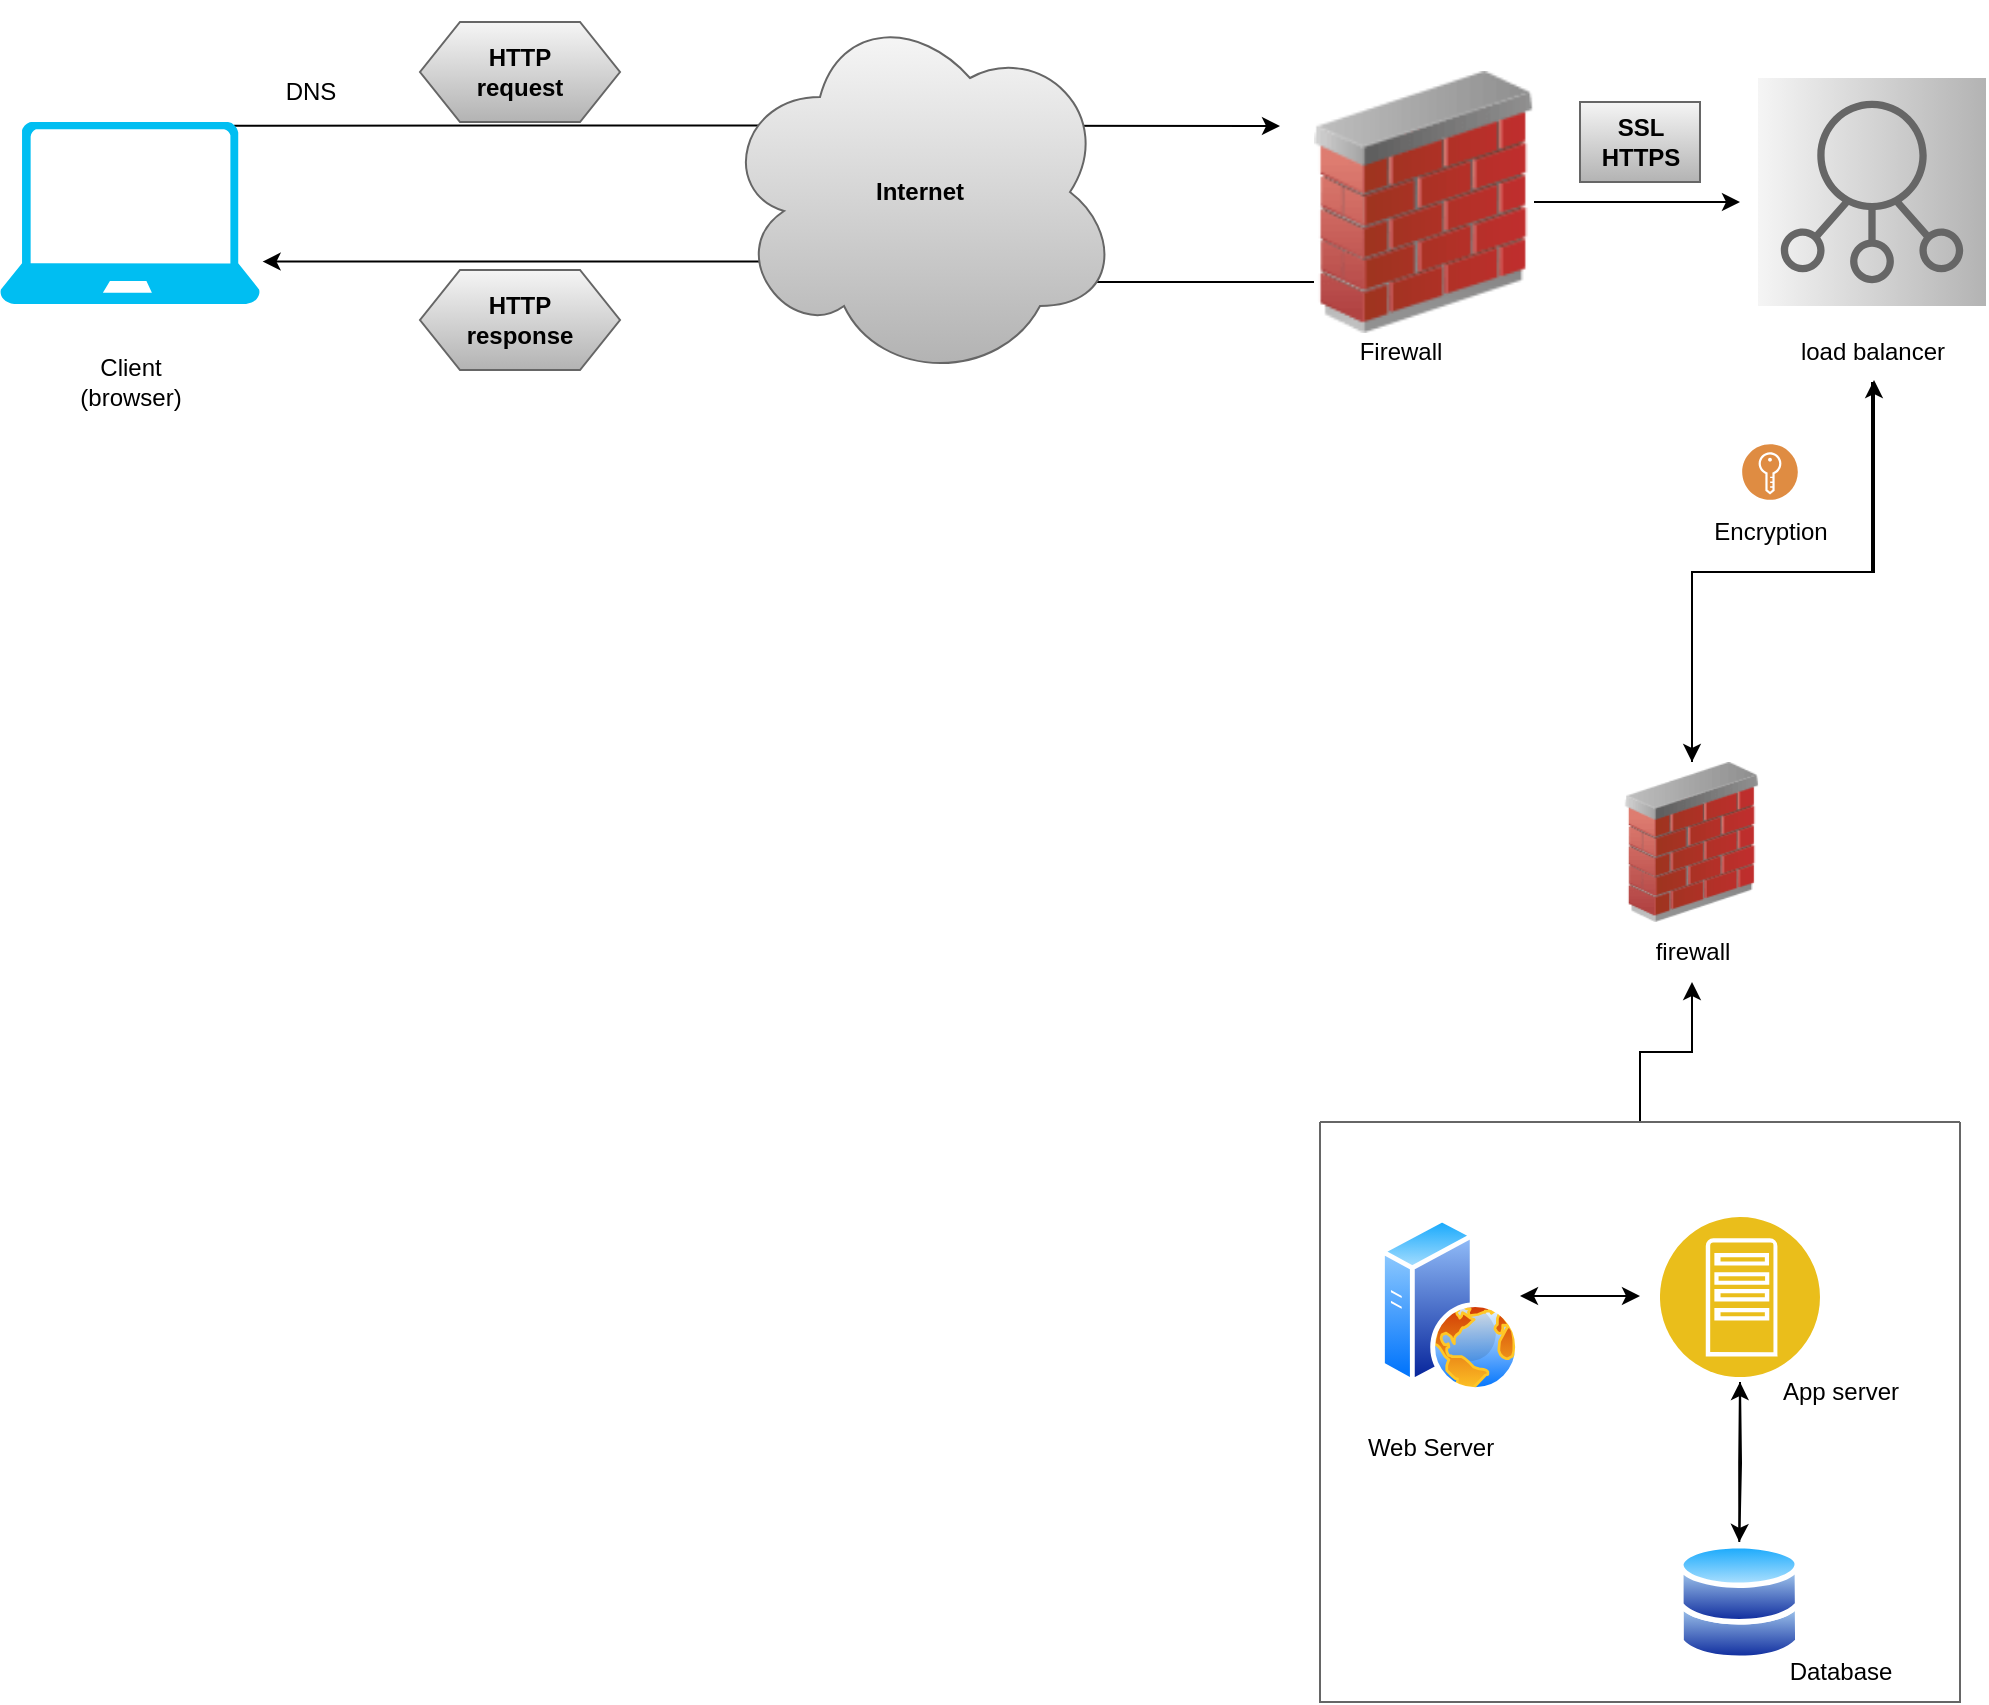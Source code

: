 <mxfile version="21.3.5" type="github">
  <diagram name="Page-1" id="bOekSktgBoKV_WLydldh">
    <mxGraphModel dx="2736" dy="793" grid="1" gridSize="10" guides="1" tooltips="1" connect="1" arrows="1" fold="1" page="1" pageScale="1" pageWidth="850" pageHeight="1100" math="0" shadow="0">
      <root>
        <mxCell id="0" />
        <mxCell id="1" parent="0" />
        <mxCell id="sUxrK1EDw-qEQidk4mqW-47" style="edgeStyle=orthogonalEdgeStyle;rounded=0;orthogonalLoop=1;jettySize=auto;html=1;exitX=0.9;exitY=0.02;exitDx=0;exitDy=0;exitPerimeter=0;" edge="1" parent="1" source="sUxrK1EDw-qEQidk4mqW-1">
          <mxGeometry relative="1" as="geometry">
            <mxPoint x="440" y="142" as="targetPoint" />
          </mxGeometry>
        </mxCell>
        <mxCell id="sUxrK1EDw-qEQidk4mqW-1" value="" style="verticalLabelPosition=bottom;html=1;verticalAlign=top;align=center;strokeColor=none;fillColor=#00BEF2;shape=mxgraph.azure.laptop;pointerEvents=1;" vertex="1" parent="1">
          <mxGeometry x="-200" y="140" width="130" height="91" as="geometry" />
        </mxCell>
        <mxCell id="sUxrK1EDw-qEQidk4mqW-34" style="edgeStyle=orthogonalEdgeStyle;rounded=0;orthogonalLoop=1;jettySize=auto;html=1;exitX=0;exitY=0.75;exitDx=0;exitDy=0;entryX=1.01;entryY=0.767;entryDx=0;entryDy=0;entryPerimeter=0;" edge="1" parent="1" source="sUxrK1EDw-qEQidk4mqW-3" target="sUxrK1EDw-qEQidk4mqW-1">
          <mxGeometry relative="1" as="geometry" />
        </mxCell>
        <mxCell id="sUxrK1EDw-qEQidk4mqW-57" style="edgeStyle=orthogonalEdgeStyle;rounded=0;orthogonalLoop=1;jettySize=auto;html=1;exitX=1;exitY=0.5;exitDx=0;exitDy=0;" edge="1" parent="1" source="sUxrK1EDw-qEQidk4mqW-3">
          <mxGeometry relative="1" as="geometry">
            <mxPoint x="670" y="180" as="targetPoint" />
          </mxGeometry>
        </mxCell>
        <mxCell id="sUxrK1EDw-qEQidk4mqW-3" value="" style="image;html=1;image=img/lib/clip_art/networking/Firewall_02_128x128.png" vertex="1" parent="1">
          <mxGeometry x="457" y="100" width="110" height="160" as="geometry" />
        </mxCell>
        <mxCell id="sUxrK1EDw-qEQidk4mqW-7" value="" style="sketch=0;points=[[0,0,0],[0.25,0,0],[0.5,0,0],[0.75,0,0],[1,0,0],[0,1,0],[0.25,1,0],[0.5,1,0],[0.75,1,0],[1,1,0],[0,0.25,0],[0,0.5,0],[0,0.75,0],[1,0.25,0],[1,0.5,0],[1,0.75,0]];outlineConnect=0;gradientDirection=north;dashed=0;verticalLabelPosition=bottom;verticalAlign=top;align=center;html=1;fontSize=12;fontStyle=0;aspect=fixed;shape=mxgraph.aws4.resourceIcon;resIcon=mxgraph.aws4.elastic_load_balancing;fillColor=#f5f5f5;strokeColor=#666666;gradientColor=#b3b3b3;rotation=90;" vertex="1" parent="1">
          <mxGeometry x="679" y="118" width="114" height="114" as="geometry" />
        </mxCell>
        <mxCell id="sUxrK1EDw-qEQidk4mqW-70" style="edgeStyle=orthogonalEdgeStyle;rounded=0;orthogonalLoop=1;jettySize=auto;html=1;entryX=0.51;entryY=0.967;entryDx=0;entryDy=0;entryPerimeter=0;" edge="1" parent="1" source="sUxrK1EDw-qEQidk4mqW-8" target="sUxrK1EDw-qEQidk4mqW-62">
          <mxGeometry relative="1" as="geometry" />
        </mxCell>
        <mxCell id="sUxrK1EDw-qEQidk4mqW-8" value="" style="image;html=1;image=img/lib/clip_art/networking/Firewall_02_128x128.png" vertex="1" parent="1">
          <mxGeometry x="606" y="460" width="80" height="80" as="geometry" />
        </mxCell>
        <mxCell id="sUxrK1EDw-qEQidk4mqW-9" value="" style="sketch=0;pointerEvents=1;shadow=0;dashed=0;html=1;strokeColor=none;fillColor=#DF8C42;labelPosition=center;verticalLabelPosition=bottom;verticalAlign=top;align=center;outlineConnect=0;shape=mxgraph.veeam2.encrypted;" vertex="1" parent="1">
          <mxGeometry x="670" y="300" width="30" height="30" as="geometry" />
        </mxCell>
        <mxCell id="sUxrK1EDw-qEQidk4mqW-14" value="Client &lt;br&gt;(browser)" style="text;html=1;align=center;verticalAlign=middle;resizable=0;points=[];autosize=1;strokeColor=none;fillColor=none;" vertex="1" parent="1">
          <mxGeometry x="-170" y="250" width="70" height="40" as="geometry" />
        </mxCell>
        <mxCell id="sUxrK1EDw-qEQidk4mqW-2" value="&lt;b&gt;&lt;font color=&quot;#000000&quot;&gt;Internet&lt;/font&gt;&lt;/b&gt;" style="ellipse;shape=cloud;whiteSpace=wrap;html=1;fillColor=#f5f5f5;gradientColor=#b3b3b3;strokeColor=#666666;" vertex="1" parent="1">
          <mxGeometry x="160" y="80" width="200" height="190" as="geometry" />
        </mxCell>
        <mxCell id="sUxrK1EDw-qEQidk4mqW-49" value="DNS" style="text;html=1;align=center;verticalAlign=middle;resizable=0;points=[];autosize=1;strokeColor=none;fillColor=none;" vertex="1" parent="1">
          <mxGeometry x="-70" y="110" width="50" height="30" as="geometry" />
        </mxCell>
        <mxCell id="sUxrK1EDw-qEQidk4mqW-52" value="&lt;b&gt;&lt;font color=&quot;#000000&quot;&gt;HTTP&lt;br&gt;request&lt;/font&gt;&lt;/b&gt;" style="shape=hexagon;perimeter=hexagonPerimeter2;whiteSpace=wrap;html=1;fixedSize=1;fillColor=#f5f5f5;strokeColor=#666666;gradientColor=#b3b3b3;" vertex="1" parent="1">
          <mxGeometry x="10" y="90" width="100" height="50" as="geometry" />
        </mxCell>
        <mxCell id="sUxrK1EDw-qEQidk4mqW-54" value="&lt;b&gt;&lt;font color=&quot;#000000&quot;&gt;HTTP&lt;br&gt;response&lt;/font&gt;&lt;/b&gt;" style="shape=hexagon;perimeter=hexagonPerimeter2;whiteSpace=wrap;html=1;fixedSize=1;fillColor=#f5f5f5;strokeColor=#666666;gradientColor=#b3b3b3;" vertex="1" parent="1">
          <mxGeometry x="10" y="214" width="100" height="50" as="geometry" />
        </mxCell>
        <mxCell id="sUxrK1EDw-qEQidk4mqW-55" value="Firewall" style="text;html=1;align=center;verticalAlign=middle;resizable=0;points=[];autosize=1;strokeColor=none;fillColor=none;" vertex="1" parent="1">
          <mxGeometry x="470" y="240" width="60" height="30" as="geometry" />
        </mxCell>
        <mxCell id="sUxrK1EDw-qEQidk4mqW-59" value="&lt;b&gt;&lt;font color=&quot;#000000&quot;&gt;SSL&lt;br&gt;HTTPS&lt;br&gt;&lt;/font&gt;&lt;/b&gt;" style="text;html=1;align=center;verticalAlign=middle;resizable=0;points=[];autosize=1;strokeColor=#666666;fillColor=#f5f5f5;gradientColor=#b3b3b3;" vertex="1" parent="1">
          <mxGeometry x="590" y="130" width="60" height="40" as="geometry" />
        </mxCell>
        <mxCell id="sUxrK1EDw-qEQidk4mqW-69" style="edgeStyle=orthogonalEdgeStyle;rounded=0;orthogonalLoop=1;jettySize=auto;html=1;" edge="1" parent="1" source="sUxrK1EDw-qEQidk4mqW-62" target="sUxrK1EDw-qEQidk4mqW-8">
          <mxGeometry relative="1" as="geometry" />
        </mxCell>
        <mxCell id="sUxrK1EDw-qEQidk4mqW-62" value="load balancer" style="text;html=1;align=center;verticalAlign=middle;resizable=0;points=[];autosize=1;strokeColor=none;fillColor=none;" vertex="1" parent="1">
          <mxGeometry x="686" y="240" width="100" height="30" as="geometry" />
        </mxCell>
        <mxCell id="sUxrK1EDw-qEQidk4mqW-71" value="Encryption" style="text;html=1;align=center;verticalAlign=middle;resizable=0;points=[];autosize=1;strokeColor=none;fillColor=none;" vertex="1" parent="1">
          <mxGeometry x="645" y="330" width="80" height="30" as="geometry" />
        </mxCell>
        <mxCell id="sUxrK1EDw-qEQidk4mqW-72" value="firewall" style="text;html=1;align=center;verticalAlign=middle;resizable=0;points=[];autosize=1;strokeColor=none;fillColor=none;" vertex="1" parent="1">
          <mxGeometry x="616" y="540" width="60" height="30" as="geometry" />
        </mxCell>
        <mxCell id="sUxrK1EDw-qEQidk4mqW-102" style="edgeStyle=orthogonalEdgeStyle;rounded=0;orthogonalLoop=1;jettySize=auto;html=1;" edge="1" parent="1" source="sUxrK1EDw-qEQidk4mqW-80" target="sUxrK1EDw-qEQidk4mqW-72">
          <mxGeometry relative="1" as="geometry" />
        </mxCell>
        <mxCell id="sUxrK1EDw-qEQidk4mqW-80" value="" style="swimlane;startSize=0;fillColor=#f5f5f5;gradientColor=#b3b3b3;strokeColor=#666666;" vertex="1" parent="1">
          <mxGeometry x="460" y="640" width="320" height="290" as="geometry" />
        </mxCell>
        <mxCell id="sUxrK1EDw-qEQidk4mqW-89" style="edgeStyle=orthogonalEdgeStyle;rounded=0;orthogonalLoop=1;jettySize=auto;html=1;" edge="1" parent="sUxrK1EDw-qEQidk4mqW-80" source="sUxrK1EDw-qEQidk4mqW-12">
          <mxGeometry relative="1" as="geometry">
            <mxPoint x="209.985" y="130" as="targetPoint" />
          </mxGeometry>
        </mxCell>
        <mxCell id="sUxrK1EDw-qEQidk4mqW-12" value="" style="image;aspect=fixed;perimeter=ellipsePerimeter;html=1;align=center;shadow=0;dashed=0;spacingTop=3;image=img/lib/active_directory/databases.svg;" vertex="1" parent="sUxrK1EDw-qEQidk4mqW-80">
          <mxGeometry x="179.04" y="210" width="61.23" height="60" as="geometry" />
        </mxCell>
        <mxCell id="sUxrK1EDw-qEQidk4mqW-88" value="" style="edgeStyle=orthogonalEdgeStyle;rounded=0;orthogonalLoop=1;jettySize=auto;html=1;" edge="1" parent="sUxrK1EDw-qEQidk4mqW-80" target="sUxrK1EDw-qEQidk4mqW-12">
          <mxGeometry relative="1" as="geometry">
            <mxPoint x="210" y="130" as="sourcePoint" />
          </mxGeometry>
        </mxCell>
        <mxCell id="sUxrK1EDw-qEQidk4mqW-11" value="" style="image;aspect=fixed;perimeter=ellipsePerimeter;html=1;align=center;shadow=0;dashed=0;fontColor=#4277BB;labelBackgroundColor=default;fontSize=12;spacingTop=3;image=img/lib/ibm/applications/app_server.svg;" vertex="1" parent="sUxrK1EDw-qEQidk4mqW-80">
          <mxGeometry x="169.99" y="47.5" width="80" height="80" as="geometry" />
        </mxCell>
        <mxCell id="sUxrK1EDw-qEQidk4mqW-10" value="" style="image;aspect=fixed;perimeter=ellipsePerimeter;html=1;align=center;shadow=0;dashed=0;spacingTop=3;image=img/lib/active_directory/web_server.svg;" vertex="1" parent="sUxrK1EDw-qEQidk4mqW-80">
          <mxGeometry x="30" y="47.5" width="70" height="87.5" as="geometry" />
        </mxCell>
        <mxCell id="sUxrK1EDw-qEQidk4mqW-90" value="App server" style="text;html=1;align=center;verticalAlign=middle;resizable=0;points=[];autosize=1;strokeColor=none;fillColor=none;" vertex="1" parent="sUxrK1EDw-qEQidk4mqW-80">
          <mxGeometry x="220" y="120" width="80" height="30" as="geometry" />
        </mxCell>
        <mxCell id="sUxrK1EDw-qEQidk4mqW-91" value="Database" style="text;html=1;align=center;verticalAlign=middle;resizable=0;points=[];autosize=1;strokeColor=none;fillColor=none;" vertex="1" parent="sUxrK1EDw-qEQidk4mqW-80">
          <mxGeometry x="225" y="260" width="70" height="30" as="geometry" />
        </mxCell>
        <mxCell id="sUxrK1EDw-qEQidk4mqW-92" value="Web Server" style="text;html=1;align=center;verticalAlign=middle;resizable=0;points=[];autosize=1;strokeColor=none;fillColor=none;" vertex="1" parent="sUxrK1EDw-qEQidk4mqW-80">
          <mxGeometry x="10" y="148" width="90" height="30" as="geometry" />
        </mxCell>
        <mxCell id="sUxrK1EDw-qEQidk4mqW-100" value="" style="endArrow=classic;startArrow=classic;html=1;rounded=0;" edge="1" parent="sUxrK1EDw-qEQidk4mqW-80">
          <mxGeometry width="50" height="50" relative="1" as="geometry">
            <mxPoint x="100" y="87" as="sourcePoint" />
            <mxPoint x="160" y="87" as="targetPoint" />
          </mxGeometry>
        </mxCell>
      </root>
    </mxGraphModel>
  </diagram>
</mxfile>
